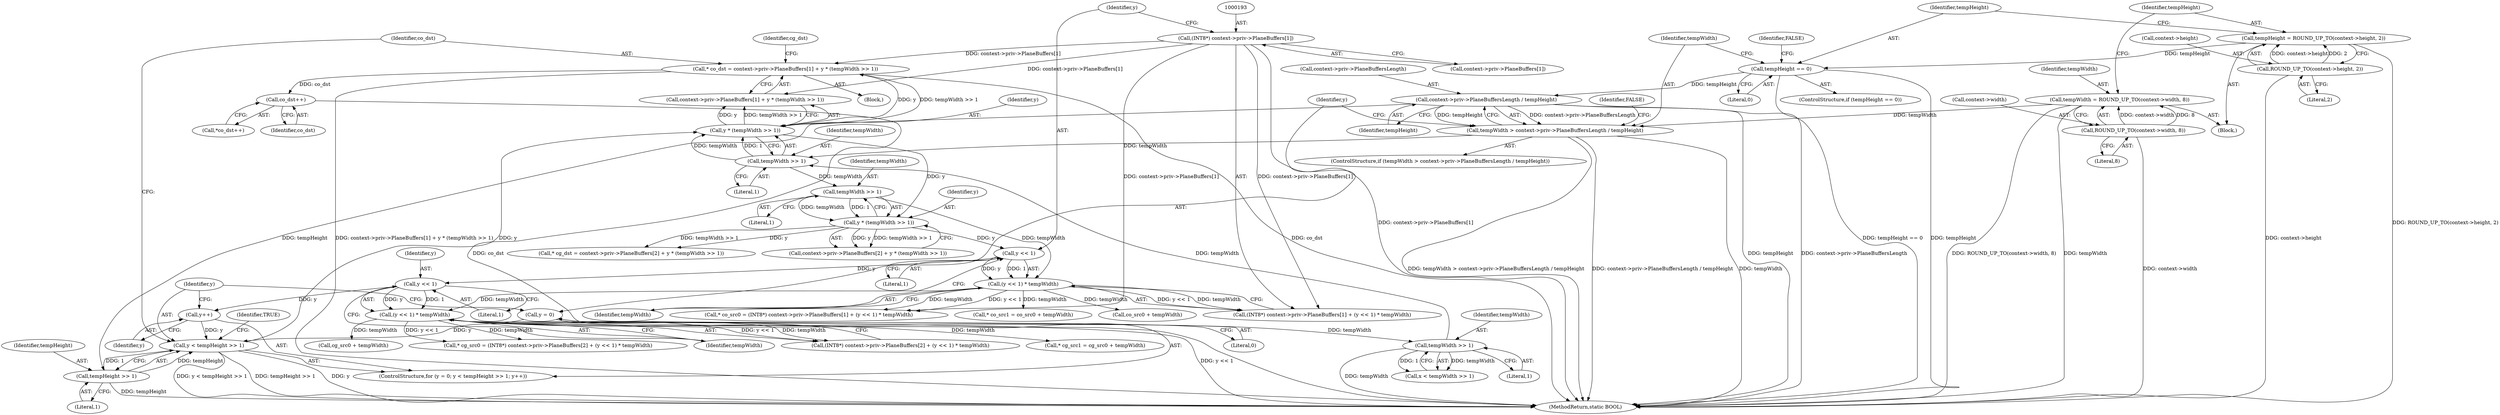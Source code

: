 digraph "0_FreeRDP_d1112c279bd1a327e8e4d0b5f371458bf2579659_6@pointer" {
"1000250" [label="(Call,co_dst++)"];
"1000157" [label="(Call,* co_dst = context->priv->PlaneBuffers[1] + y * (tempWidth >> 1))"];
"1000192" [label="(Call,(INT8*) context->priv->PlaneBuffers[1])"];
"1000167" [label="(Call,y * (tempWidth >> 1))"];
"1000148" [label="(Call,y < tempHeight >> 1)"];
"1000153" [label="(Call,y++)"];
"1000226" [label="(Call,y << 1)"];
"1000202" [label="(Call,y << 1)"];
"1000183" [label="(Call,y * (tempWidth >> 1))"];
"1000185" [label="(Call,tempWidth >> 1)"];
"1000169" [label="(Call,tempWidth >> 1)"];
"1000133" [label="(Call,tempWidth > context->priv->PlaneBuffersLength / tempHeight)"];
"1000112" [label="(Call,tempWidth = ROUND_UP_TO(context->width, 8))"];
"1000114" [label="(Call,ROUND_UP_TO(context->width, 8))"];
"1000135" [label="(Call,context->priv->PlaneBuffersLength / tempHeight)"];
"1000127" [label="(Call,tempHeight == 0)"];
"1000119" [label="(Call,tempHeight = ROUND_UP_TO(context->height, 2))"];
"1000121" [label="(Call,ROUND_UP_TO(context->height, 2))"];
"1000242" [label="(Call,tempWidth >> 1)"];
"1000225" [label="(Call,(y << 1) * tempWidth)"];
"1000201" [label="(Call,(y << 1) * tempWidth)"];
"1000145" [label="(Call,y = 0)"];
"1000150" [label="(Call,tempHeight >> 1)"];
"1000136" [label="(Call,context->priv->PlaneBuffersLength)"];
"1000203" [label="(Identifier,y)"];
"1000183" [label="(Call,y * (tempWidth >> 1))"];
"1000155" [label="(Block,)"];
"1000147" [label="(Literal,0)"];
"1000169" [label="(Call,tempWidth >> 1)"];
"1000174" [label="(Identifier,cg_dst)"];
"1000186" [label="(Identifier,tempWidth)"];
"1000120" [label="(Identifier,tempHeight)"];
"1000173" [label="(Call,* cg_dst = context->priv->PlaneBuffers[2] + y * (tempWidth >> 1))"];
"1000167" [label="(Call,y * (tempWidth >> 1))"];
"1000205" [label="(Identifier,tempWidth)"];
"1000127" [label="(Call,tempHeight == 0)"];
"1000191" [label="(Call,(INT8*) context->priv->PlaneBuffers[1] + (y << 1) * tempWidth)"];
"1000152" [label="(Literal,1)"];
"1000145" [label="(Call,y = 0)"];
"1000134" [label="(Identifier,tempWidth)"];
"1000233" [label="(Call,cg_src0 + tempWidth)"];
"1000157" [label="(Call,* co_dst = context->priv->PlaneBuffers[1] + y * (tempWidth >> 1))"];
"1000202" [label="(Call,y << 1)"];
"1000158" [label="(Identifier,co_dst)"];
"1000207" [label="(Call,* co_src1 = co_src0 + tempWidth)"];
"1000240" [label="(Call,x < tempWidth >> 1)"];
"1000213" [label="(Call,* cg_src0 = (INT8*) context->priv->PlaneBuffers[2] + (y << 1) * tempWidth)"];
"1000149" [label="(Identifier,y)"];
"1000324" [label="(MethodReturn,static BOOL)"];
"1000225" [label="(Call,(y << 1) * tempWidth)"];
"1000159" [label="(Call,context->priv->PlaneBuffers[1] + y * (tempWidth >> 1))"];
"1000192" [label="(Call,(INT8*) context->priv->PlaneBuffers[1])"];
"1000148" [label="(Call,y < tempHeight >> 1)"];
"1000323" [label="(Identifier,TRUE)"];
"1000204" [label="(Literal,1)"];
"1000250" [label="(Call,co_dst++)"];
"1000175" [label="(Call,context->priv->PlaneBuffers[2] + y * (tempWidth >> 1))"];
"1000133" [label="(Call,tempWidth > context->priv->PlaneBuffersLength / tempHeight)"];
"1000194" [label="(Call,context->priv->PlaneBuffers[1])"];
"1000185" [label="(Call,tempWidth >> 1)"];
"1000187" [label="(Literal,1)"];
"1000143" [label="(Identifier,FALSE)"];
"1000131" [label="(Identifier,FALSE)"];
"1000132" [label="(ControlStructure,if (tempWidth > context->priv->PlaneBuffersLength / tempHeight))"];
"1000229" [label="(Identifier,tempWidth)"];
"1000102" [label="(Block,)"];
"1000251" [label="(Identifier,co_dst)"];
"1000125" [label="(Literal,2)"];
"1000244" [label="(Literal,1)"];
"1000189" [label="(Call,* co_src0 = (INT8*) context->priv->PlaneBuffers[1] + (y << 1) * tempWidth)"];
"1000242" [label="(Call,tempWidth >> 1)"];
"1000215" [label="(Call,(INT8*) context->priv->PlaneBuffers[2] + (y << 1) * tempWidth)"];
"1000153" [label="(Call,y++)"];
"1000201" [label="(Call,(y << 1) * tempWidth)"];
"1000184" [label="(Identifier,y)"];
"1000126" [label="(ControlStructure,if (tempHeight == 0))"];
"1000129" [label="(Literal,0)"];
"1000144" [label="(ControlStructure,for (y = 0; y < tempHeight >> 1; y++))"];
"1000150" [label="(Call,tempHeight >> 1)"];
"1000135" [label="(Call,context->priv->PlaneBuffersLength / tempHeight)"];
"1000231" [label="(Call,* cg_src1 = cg_src0 + tempWidth)"];
"1000227" [label="(Identifier,y)"];
"1000146" [label="(Identifier,y)"];
"1000112" [label="(Call,tempWidth = ROUND_UP_TO(context->width, 8))"];
"1000228" [label="(Literal,1)"];
"1000170" [label="(Identifier,tempWidth)"];
"1000119" [label="(Call,tempHeight = ROUND_UP_TO(context->height, 2))"];
"1000128" [label="(Identifier,tempHeight)"];
"1000113" [label="(Identifier,tempWidth)"];
"1000249" [label="(Call,*co_dst++)"];
"1000115" [label="(Call,context->width)"];
"1000168" [label="(Identifier,y)"];
"1000122" [label="(Call,context->height)"];
"1000209" [label="(Call,co_src0 + tempWidth)"];
"1000151" [label="(Identifier,tempHeight)"];
"1000243" [label="(Identifier,tempWidth)"];
"1000121" [label="(Call,ROUND_UP_TO(context->height, 2))"];
"1000154" [label="(Identifier,y)"];
"1000141" [label="(Identifier,tempHeight)"];
"1000226" [label="(Call,y << 1)"];
"1000171" [label="(Literal,1)"];
"1000114" [label="(Call,ROUND_UP_TO(context->width, 8))"];
"1000118" [label="(Literal,8)"];
"1000250" -> "1000249"  [label="AST: "];
"1000250" -> "1000251"  [label="CFG: "];
"1000251" -> "1000250"  [label="AST: "];
"1000249" -> "1000250"  [label="CFG: "];
"1000250" -> "1000324"  [label="DDG: co_dst"];
"1000157" -> "1000250"  [label="DDG: co_dst"];
"1000157" -> "1000155"  [label="AST: "];
"1000157" -> "1000159"  [label="CFG: "];
"1000158" -> "1000157"  [label="AST: "];
"1000159" -> "1000157"  [label="AST: "];
"1000174" -> "1000157"  [label="CFG: "];
"1000157" -> "1000324"  [label="DDG: context->priv->PlaneBuffers[1] + y * (tempWidth >> 1)"];
"1000157" -> "1000324"  [label="DDG: co_dst"];
"1000192" -> "1000157"  [label="DDG: context->priv->PlaneBuffers[1]"];
"1000167" -> "1000157"  [label="DDG: y"];
"1000167" -> "1000157"  [label="DDG: tempWidth >> 1"];
"1000192" -> "1000191"  [label="AST: "];
"1000192" -> "1000194"  [label="CFG: "];
"1000193" -> "1000192"  [label="AST: "];
"1000194" -> "1000192"  [label="AST: "];
"1000203" -> "1000192"  [label="CFG: "];
"1000192" -> "1000324"  [label="DDG: context->priv->PlaneBuffers[1]"];
"1000192" -> "1000159"  [label="DDG: context->priv->PlaneBuffers[1]"];
"1000192" -> "1000189"  [label="DDG: context->priv->PlaneBuffers[1]"];
"1000192" -> "1000191"  [label="DDG: context->priv->PlaneBuffers[1]"];
"1000167" -> "1000159"  [label="AST: "];
"1000167" -> "1000169"  [label="CFG: "];
"1000168" -> "1000167"  [label="AST: "];
"1000169" -> "1000167"  [label="AST: "];
"1000159" -> "1000167"  [label="CFG: "];
"1000167" -> "1000159"  [label="DDG: y"];
"1000167" -> "1000159"  [label="DDG: tempWidth >> 1"];
"1000148" -> "1000167"  [label="DDG: y"];
"1000169" -> "1000167"  [label="DDG: tempWidth"];
"1000169" -> "1000167"  [label="DDG: 1"];
"1000167" -> "1000183"  [label="DDG: y"];
"1000148" -> "1000144"  [label="AST: "];
"1000148" -> "1000150"  [label="CFG: "];
"1000149" -> "1000148"  [label="AST: "];
"1000150" -> "1000148"  [label="AST: "];
"1000158" -> "1000148"  [label="CFG: "];
"1000323" -> "1000148"  [label="CFG: "];
"1000148" -> "1000324"  [label="DDG: y"];
"1000148" -> "1000324"  [label="DDG: y < tempHeight >> 1"];
"1000148" -> "1000324"  [label="DDG: tempHeight >> 1"];
"1000153" -> "1000148"  [label="DDG: y"];
"1000145" -> "1000148"  [label="DDG: y"];
"1000150" -> "1000148"  [label="DDG: tempHeight"];
"1000150" -> "1000148"  [label="DDG: 1"];
"1000153" -> "1000144"  [label="AST: "];
"1000153" -> "1000154"  [label="CFG: "];
"1000154" -> "1000153"  [label="AST: "];
"1000149" -> "1000153"  [label="CFG: "];
"1000226" -> "1000153"  [label="DDG: y"];
"1000226" -> "1000225"  [label="AST: "];
"1000226" -> "1000228"  [label="CFG: "];
"1000227" -> "1000226"  [label="AST: "];
"1000228" -> "1000226"  [label="AST: "];
"1000229" -> "1000226"  [label="CFG: "];
"1000226" -> "1000225"  [label="DDG: y"];
"1000226" -> "1000225"  [label="DDG: 1"];
"1000202" -> "1000226"  [label="DDG: y"];
"1000202" -> "1000201"  [label="AST: "];
"1000202" -> "1000204"  [label="CFG: "];
"1000203" -> "1000202"  [label="AST: "];
"1000204" -> "1000202"  [label="AST: "];
"1000205" -> "1000202"  [label="CFG: "];
"1000202" -> "1000201"  [label="DDG: y"];
"1000202" -> "1000201"  [label="DDG: 1"];
"1000183" -> "1000202"  [label="DDG: y"];
"1000183" -> "1000175"  [label="AST: "];
"1000183" -> "1000185"  [label="CFG: "];
"1000184" -> "1000183"  [label="AST: "];
"1000185" -> "1000183"  [label="AST: "];
"1000175" -> "1000183"  [label="CFG: "];
"1000183" -> "1000173"  [label="DDG: y"];
"1000183" -> "1000173"  [label="DDG: tempWidth >> 1"];
"1000183" -> "1000175"  [label="DDG: y"];
"1000183" -> "1000175"  [label="DDG: tempWidth >> 1"];
"1000185" -> "1000183"  [label="DDG: tempWidth"];
"1000185" -> "1000183"  [label="DDG: 1"];
"1000185" -> "1000187"  [label="CFG: "];
"1000186" -> "1000185"  [label="AST: "];
"1000187" -> "1000185"  [label="AST: "];
"1000169" -> "1000185"  [label="DDG: tempWidth"];
"1000185" -> "1000201"  [label="DDG: tempWidth"];
"1000169" -> "1000171"  [label="CFG: "];
"1000170" -> "1000169"  [label="AST: "];
"1000171" -> "1000169"  [label="AST: "];
"1000133" -> "1000169"  [label="DDG: tempWidth"];
"1000242" -> "1000169"  [label="DDG: tempWidth"];
"1000133" -> "1000132"  [label="AST: "];
"1000133" -> "1000135"  [label="CFG: "];
"1000134" -> "1000133"  [label="AST: "];
"1000135" -> "1000133"  [label="AST: "];
"1000143" -> "1000133"  [label="CFG: "];
"1000146" -> "1000133"  [label="CFG: "];
"1000133" -> "1000324"  [label="DDG: tempWidth"];
"1000133" -> "1000324"  [label="DDG: tempWidth > context->priv->PlaneBuffersLength / tempHeight"];
"1000133" -> "1000324"  [label="DDG: context->priv->PlaneBuffersLength / tempHeight"];
"1000112" -> "1000133"  [label="DDG: tempWidth"];
"1000135" -> "1000133"  [label="DDG: context->priv->PlaneBuffersLength"];
"1000135" -> "1000133"  [label="DDG: tempHeight"];
"1000112" -> "1000102"  [label="AST: "];
"1000112" -> "1000114"  [label="CFG: "];
"1000113" -> "1000112"  [label="AST: "];
"1000114" -> "1000112"  [label="AST: "];
"1000120" -> "1000112"  [label="CFG: "];
"1000112" -> "1000324"  [label="DDG: ROUND_UP_TO(context->width, 8)"];
"1000112" -> "1000324"  [label="DDG: tempWidth"];
"1000114" -> "1000112"  [label="DDG: context->width"];
"1000114" -> "1000112"  [label="DDG: 8"];
"1000114" -> "1000118"  [label="CFG: "];
"1000115" -> "1000114"  [label="AST: "];
"1000118" -> "1000114"  [label="AST: "];
"1000114" -> "1000324"  [label="DDG: context->width"];
"1000135" -> "1000141"  [label="CFG: "];
"1000136" -> "1000135"  [label="AST: "];
"1000141" -> "1000135"  [label="AST: "];
"1000135" -> "1000324"  [label="DDG: tempHeight"];
"1000135" -> "1000324"  [label="DDG: context->priv->PlaneBuffersLength"];
"1000127" -> "1000135"  [label="DDG: tempHeight"];
"1000135" -> "1000150"  [label="DDG: tempHeight"];
"1000127" -> "1000126"  [label="AST: "];
"1000127" -> "1000129"  [label="CFG: "];
"1000128" -> "1000127"  [label="AST: "];
"1000129" -> "1000127"  [label="AST: "];
"1000131" -> "1000127"  [label="CFG: "];
"1000134" -> "1000127"  [label="CFG: "];
"1000127" -> "1000324"  [label="DDG: tempHeight == 0"];
"1000127" -> "1000324"  [label="DDG: tempHeight"];
"1000119" -> "1000127"  [label="DDG: tempHeight"];
"1000119" -> "1000102"  [label="AST: "];
"1000119" -> "1000121"  [label="CFG: "];
"1000120" -> "1000119"  [label="AST: "];
"1000121" -> "1000119"  [label="AST: "];
"1000128" -> "1000119"  [label="CFG: "];
"1000119" -> "1000324"  [label="DDG: ROUND_UP_TO(context->height, 2)"];
"1000121" -> "1000119"  [label="DDG: context->height"];
"1000121" -> "1000119"  [label="DDG: 2"];
"1000121" -> "1000125"  [label="CFG: "];
"1000122" -> "1000121"  [label="AST: "];
"1000125" -> "1000121"  [label="AST: "];
"1000121" -> "1000324"  [label="DDG: context->height"];
"1000242" -> "1000240"  [label="AST: "];
"1000242" -> "1000244"  [label="CFG: "];
"1000243" -> "1000242"  [label="AST: "];
"1000244" -> "1000242"  [label="AST: "];
"1000240" -> "1000242"  [label="CFG: "];
"1000242" -> "1000324"  [label="DDG: tempWidth"];
"1000242" -> "1000240"  [label="DDG: tempWidth"];
"1000242" -> "1000240"  [label="DDG: 1"];
"1000225" -> "1000242"  [label="DDG: tempWidth"];
"1000225" -> "1000215"  [label="AST: "];
"1000225" -> "1000229"  [label="CFG: "];
"1000229" -> "1000225"  [label="AST: "];
"1000215" -> "1000225"  [label="CFG: "];
"1000225" -> "1000324"  [label="DDG: y << 1"];
"1000225" -> "1000213"  [label="DDG: y << 1"];
"1000225" -> "1000213"  [label="DDG: tempWidth"];
"1000225" -> "1000215"  [label="DDG: y << 1"];
"1000225" -> "1000215"  [label="DDG: tempWidth"];
"1000201" -> "1000225"  [label="DDG: tempWidth"];
"1000225" -> "1000231"  [label="DDG: tempWidth"];
"1000225" -> "1000233"  [label="DDG: tempWidth"];
"1000201" -> "1000191"  [label="AST: "];
"1000201" -> "1000205"  [label="CFG: "];
"1000205" -> "1000201"  [label="AST: "];
"1000191" -> "1000201"  [label="CFG: "];
"1000201" -> "1000189"  [label="DDG: y << 1"];
"1000201" -> "1000189"  [label="DDG: tempWidth"];
"1000201" -> "1000191"  [label="DDG: y << 1"];
"1000201" -> "1000191"  [label="DDG: tempWidth"];
"1000201" -> "1000207"  [label="DDG: tempWidth"];
"1000201" -> "1000209"  [label="DDG: tempWidth"];
"1000145" -> "1000144"  [label="AST: "];
"1000145" -> "1000147"  [label="CFG: "];
"1000146" -> "1000145"  [label="AST: "];
"1000147" -> "1000145"  [label="AST: "];
"1000149" -> "1000145"  [label="CFG: "];
"1000150" -> "1000152"  [label="CFG: "];
"1000151" -> "1000150"  [label="AST: "];
"1000152" -> "1000150"  [label="AST: "];
"1000150" -> "1000324"  [label="DDG: tempHeight"];
}
